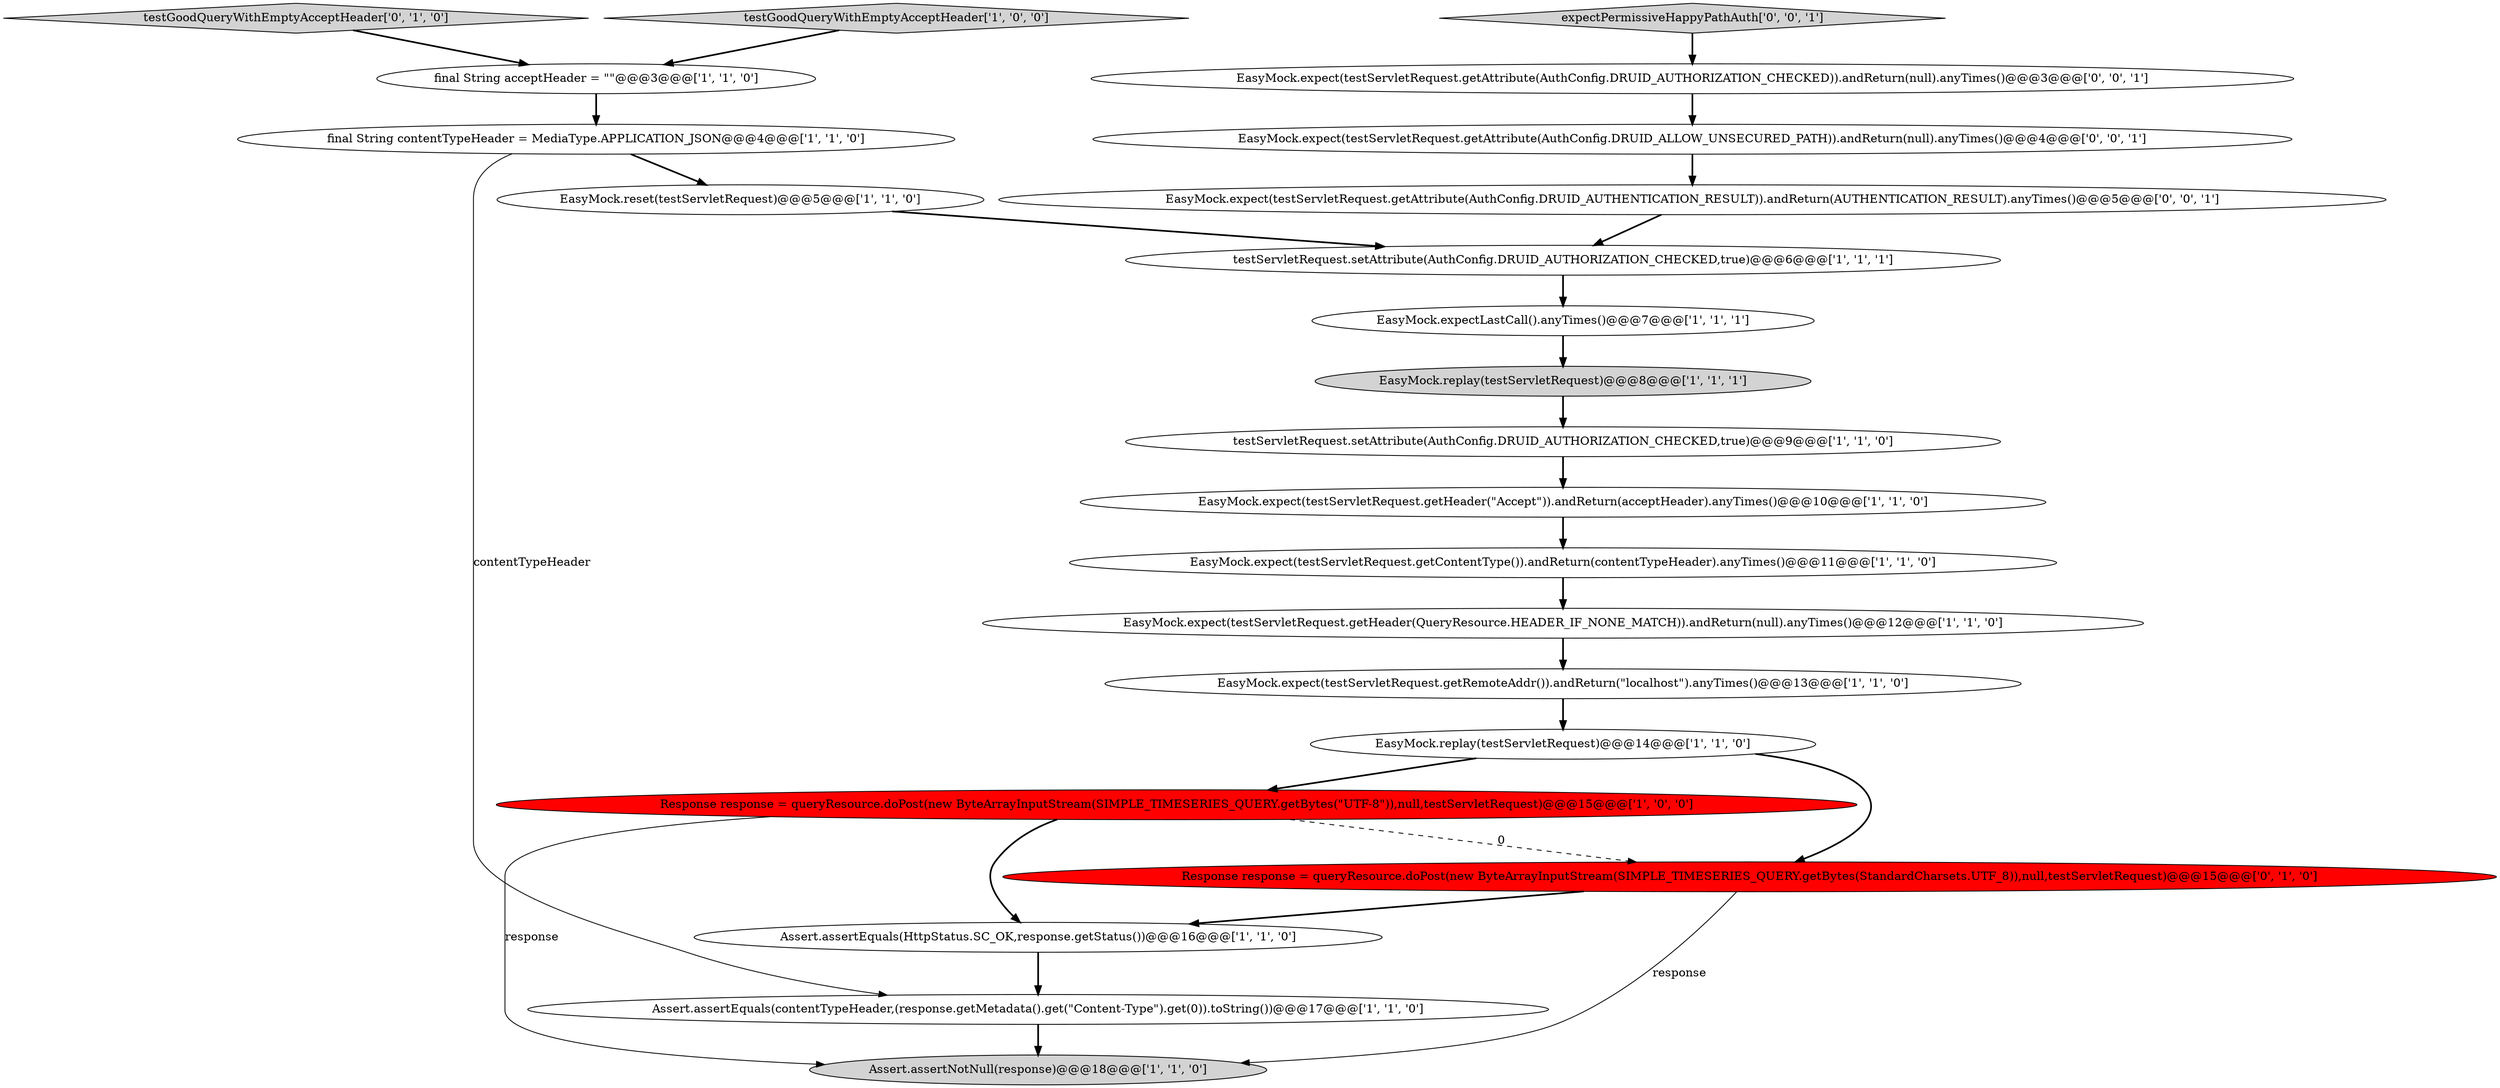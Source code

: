 digraph {
11 [style = filled, label = "EasyMock.reset(testServletRequest)@@@5@@@['1', '1', '0']", fillcolor = white, shape = ellipse image = "AAA0AAABBB1BBB"];
4 [style = filled, label = "testGoodQueryWithEmptyAcceptHeader['1', '0', '0']", fillcolor = lightgray, shape = diamond image = "AAA0AAABBB1BBB"];
9 [style = filled, label = "testServletRequest.setAttribute(AuthConfig.DRUID_AUTHORIZATION_CHECKED,true)@@@9@@@['1', '1', '0']", fillcolor = white, shape = ellipse image = "AAA0AAABBB1BBB"];
12 [style = filled, label = "EasyMock.replay(testServletRequest)@@@8@@@['1', '1', '1']", fillcolor = lightgray, shape = ellipse image = "AAA0AAABBB1BBB"];
2 [style = filled, label = "EasyMock.expectLastCall().anyTimes()@@@7@@@['1', '1', '1']", fillcolor = white, shape = ellipse image = "AAA0AAABBB1BBB"];
7 [style = filled, label = "Assert.assertEquals(contentTypeHeader,(response.getMetadata().get(\"Content-Type\").get(0)).toString())@@@17@@@['1', '1', '0']", fillcolor = white, shape = ellipse image = "AAA0AAABBB1BBB"];
18 [style = filled, label = "testGoodQueryWithEmptyAcceptHeader['0', '1', '0']", fillcolor = lightgray, shape = diamond image = "AAA0AAABBB2BBB"];
15 [style = filled, label = "Response response = queryResource.doPost(new ByteArrayInputStream(SIMPLE_TIMESERIES_QUERY.getBytes(\"UTF-8\")),null,testServletRequest)@@@15@@@['1', '0', '0']", fillcolor = red, shape = ellipse image = "AAA1AAABBB1BBB"];
1 [style = filled, label = "final String contentTypeHeader = MediaType.APPLICATION_JSON@@@4@@@['1', '1', '0']", fillcolor = white, shape = ellipse image = "AAA0AAABBB1BBB"];
3 [style = filled, label = "EasyMock.expect(testServletRequest.getContentType()).andReturn(contentTypeHeader).anyTimes()@@@11@@@['1', '1', '0']", fillcolor = white, shape = ellipse image = "AAA0AAABBB1BBB"];
13 [style = filled, label = "EasyMock.expect(testServletRequest.getHeader(\"Accept\")).andReturn(acceptHeader).anyTimes()@@@10@@@['1', '1', '0']", fillcolor = white, shape = ellipse image = "AAA0AAABBB1BBB"];
6 [style = filled, label = "EasyMock.replay(testServletRequest)@@@14@@@['1', '1', '0']", fillcolor = white, shape = ellipse image = "AAA0AAABBB1BBB"];
8 [style = filled, label = "final String acceptHeader = \"\"@@@3@@@['1', '1', '0']", fillcolor = white, shape = ellipse image = "AAA0AAABBB1BBB"];
10 [style = filled, label = "EasyMock.expect(testServletRequest.getRemoteAddr()).andReturn(\"localhost\").anyTimes()@@@13@@@['1', '1', '0']", fillcolor = white, shape = ellipse image = "AAA0AAABBB1BBB"];
19 [style = filled, label = "expectPermissiveHappyPathAuth['0', '0', '1']", fillcolor = lightgray, shape = diamond image = "AAA0AAABBB3BBB"];
0 [style = filled, label = "Assert.assertEquals(HttpStatus.SC_OK,response.getStatus())@@@16@@@['1', '1', '0']", fillcolor = white, shape = ellipse image = "AAA0AAABBB1BBB"];
22 [style = filled, label = "EasyMock.expect(testServletRequest.getAttribute(AuthConfig.DRUID_AUTHORIZATION_CHECKED)).andReturn(null).anyTimes()@@@3@@@['0', '0', '1']", fillcolor = white, shape = ellipse image = "AAA0AAABBB3BBB"];
14 [style = filled, label = "EasyMock.expect(testServletRequest.getHeader(QueryResource.HEADER_IF_NONE_MATCH)).andReturn(null).anyTimes()@@@12@@@['1', '1', '0']", fillcolor = white, shape = ellipse image = "AAA0AAABBB1BBB"];
16 [style = filled, label = "Assert.assertNotNull(response)@@@18@@@['1', '1', '0']", fillcolor = lightgray, shape = ellipse image = "AAA0AAABBB1BBB"];
21 [style = filled, label = "EasyMock.expect(testServletRequest.getAttribute(AuthConfig.DRUID_AUTHENTICATION_RESULT)).andReturn(AUTHENTICATION_RESULT).anyTimes()@@@5@@@['0', '0', '1']", fillcolor = white, shape = ellipse image = "AAA0AAABBB3BBB"];
20 [style = filled, label = "EasyMock.expect(testServletRequest.getAttribute(AuthConfig.DRUID_ALLOW_UNSECURED_PATH)).andReturn(null).anyTimes()@@@4@@@['0', '0', '1']", fillcolor = white, shape = ellipse image = "AAA0AAABBB3BBB"];
5 [style = filled, label = "testServletRequest.setAttribute(AuthConfig.DRUID_AUTHORIZATION_CHECKED,true)@@@6@@@['1', '1', '1']", fillcolor = white, shape = ellipse image = "AAA0AAABBB1BBB"];
17 [style = filled, label = "Response response = queryResource.doPost(new ByteArrayInputStream(SIMPLE_TIMESERIES_QUERY.getBytes(StandardCharsets.UTF_8)),null,testServletRequest)@@@15@@@['0', '1', '0']", fillcolor = red, shape = ellipse image = "AAA1AAABBB2BBB"];
6->17 [style = bold, label=""];
15->16 [style = solid, label="response"];
17->16 [style = solid, label="response"];
3->14 [style = bold, label=""];
14->10 [style = bold, label=""];
12->9 [style = bold, label=""];
10->6 [style = bold, label=""];
6->15 [style = bold, label=""];
2->12 [style = bold, label=""];
1->11 [style = bold, label=""];
1->7 [style = solid, label="contentTypeHeader"];
0->7 [style = bold, label=""];
20->21 [style = bold, label=""];
8->1 [style = bold, label=""];
21->5 [style = bold, label=""];
11->5 [style = bold, label=""];
5->2 [style = bold, label=""];
17->0 [style = bold, label=""];
13->3 [style = bold, label=""];
22->20 [style = bold, label=""];
15->0 [style = bold, label=""];
7->16 [style = bold, label=""];
15->17 [style = dashed, label="0"];
4->8 [style = bold, label=""];
18->8 [style = bold, label=""];
19->22 [style = bold, label=""];
9->13 [style = bold, label=""];
}
